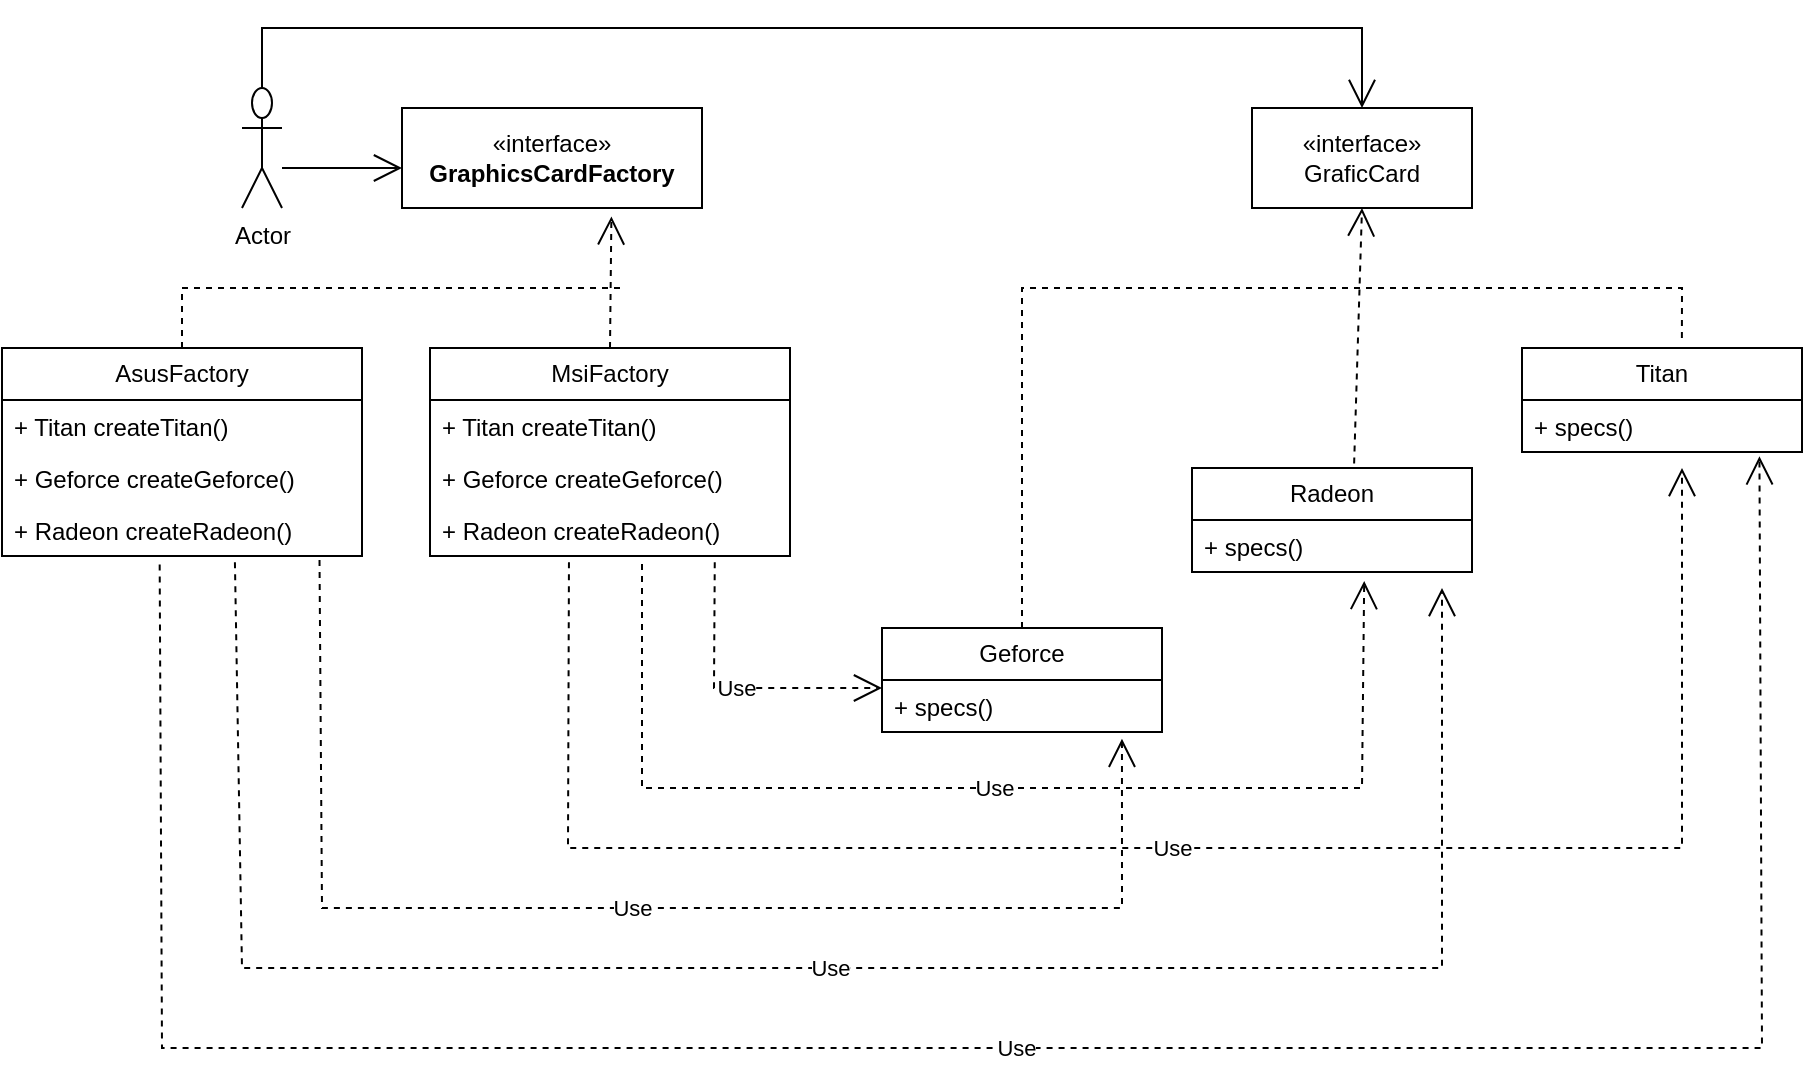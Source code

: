 <mxfile version="26.2.14">
  <diagram id="C5RBs43oDa-KdzZeNtuy" name="Page-1">
    <mxGraphModel dx="1853" dy="507" grid="1" gridSize="10" guides="1" tooltips="1" connect="1" arrows="1" fold="1" page="1" pageScale="1" pageWidth="827" pageHeight="1169" math="0" shadow="0">
      <root>
        <mxCell id="WIyWlLk6GJQsqaUBKTNV-0" />
        <mxCell id="WIyWlLk6GJQsqaUBKTNV-1" parent="WIyWlLk6GJQsqaUBKTNV-0" />
        <mxCell id="UdT3Eq24yxNsRVPchGhM-0" value="Actor" style="shape=umlActor;verticalLabelPosition=bottom;verticalAlign=top;html=1;" vertex="1" parent="WIyWlLk6GJQsqaUBKTNV-1">
          <mxGeometry x="40" y="250" width="20" height="60" as="geometry" />
        </mxCell>
        <mxCell id="UdT3Eq24yxNsRVPchGhM-1" value="«interface»&lt;br&gt;&lt;b&gt;GraphicsCardFactory&lt;/b&gt;" style="html=1;whiteSpace=wrap;" vertex="1" parent="WIyWlLk6GJQsqaUBKTNV-1">
          <mxGeometry x="120" y="260" width="150" height="50" as="geometry" />
        </mxCell>
        <mxCell id="UdT3Eq24yxNsRVPchGhM-4" value="" style="endArrow=open;endFill=1;endSize=12;html=1;rounded=0;" edge="1" parent="WIyWlLk6GJQsqaUBKTNV-1">
          <mxGeometry width="160" relative="1" as="geometry">
            <mxPoint x="60" y="290" as="sourcePoint" />
            <mxPoint x="120" y="290" as="targetPoint" />
          </mxGeometry>
        </mxCell>
        <mxCell id="UdT3Eq24yxNsRVPchGhM-14" value="AsusFactory" style="swimlane;fontStyle=0;childLayout=stackLayout;horizontal=1;startSize=26;fillColor=none;horizontalStack=0;resizeParent=1;resizeParentMax=0;resizeLast=0;collapsible=1;marginBottom=0;whiteSpace=wrap;html=1;" vertex="1" parent="WIyWlLk6GJQsqaUBKTNV-1">
          <mxGeometry x="-80" y="380" width="180" height="104" as="geometry" />
        </mxCell>
        <mxCell id="UdT3Eq24yxNsRVPchGhM-15" value="+ Titan createTitan()" style="text;strokeColor=none;fillColor=none;align=left;verticalAlign=top;spacingLeft=4;spacingRight=4;overflow=hidden;rotatable=0;points=[[0,0.5],[1,0.5]];portConstraint=eastwest;whiteSpace=wrap;html=1;" vertex="1" parent="UdT3Eq24yxNsRVPchGhM-14">
          <mxGeometry y="26" width="180" height="26" as="geometry" />
        </mxCell>
        <mxCell id="UdT3Eq24yxNsRVPchGhM-16" value="+ Geforce createGeforce()" style="text;strokeColor=none;fillColor=none;align=left;verticalAlign=top;spacingLeft=4;spacingRight=4;overflow=hidden;rotatable=0;points=[[0,0.5],[1,0.5]];portConstraint=eastwest;whiteSpace=wrap;html=1;" vertex="1" parent="UdT3Eq24yxNsRVPchGhM-14">
          <mxGeometry y="52" width="180" height="26" as="geometry" />
        </mxCell>
        <mxCell id="UdT3Eq24yxNsRVPchGhM-17" value="+ Radeon createRadeon()" style="text;strokeColor=none;fillColor=none;align=left;verticalAlign=top;spacingLeft=4;spacingRight=4;overflow=hidden;rotatable=0;points=[[0,0.5],[1,0.5]];portConstraint=eastwest;whiteSpace=wrap;html=1;" vertex="1" parent="UdT3Eq24yxNsRVPchGhM-14">
          <mxGeometry y="78" width="180" height="26" as="geometry" />
        </mxCell>
        <mxCell id="UdT3Eq24yxNsRVPchGhM-18" value="MsiFactory" style="swimlane;fontStyle=0;childLayout=stackLayout;horizontal=1;startSize=26;fillColor=none;horizontalStack=0;resizeParent=1;resizeParentMax=0;resizeLast=0;collapsible=1;marginBottom=0;whiteSpace=wrap;html=1;" vertex="1" parent="WIyWlLk6GJQsqaUBKTNV-1">
          <mxGeometry x="134" y="380" width="180" height="104" as="geometry" />
        </mxCell>
        <mxCell id="UdT3Eq24yxNsRVPchGhM-19" value="+ Titan createTitan()" style="text;strokeColor=none;fillColor=none;align=left;verticalAlign=top;spacingLeft=4;spacingRight=4;overflow=hidden;rotatable=0;points=[[0,0.5],[1,0.5]];portConstraint=eastwest;whiteSpace=wrap;html=1;" vertex="1" parent="UdT3Eq24yxNsRVPchGhM-18">
          <mxGeometry y="26" width="180" height="26" as="geometry" />
        </mxCell>
        <mxCell id="UdT3Eq24yxNsRVPchGhM-20" value="+ Geforce createGeforce()" style="text;strokeColor=none;fillColor=none;align=left;verticalAlign=top;spacingLeft=4;spacingRight=4;overflow=hidden;rotatable=0;points=[[0,0.5],[1,0.5]];portConstraint=eastwest;whiteSpace=wrap;html=1;" vertex="1" parent="UdT3Eq24yxNsRVPchGhM-18">
          <mxGeometry y="52" width="180" height="26" as="geometry" />
        </mxCell>
        <mxCell id="UdT3Eq24yxNsRVPchGhM-21" value="+ Radeon createRadeon()" style="text;strokeColor=none;fillColor=none;align=left;verticalAlign=top;spacingLeft=4;spacingRight=4;overflow=hidden;rotatable=0;points=[[0,0.5],[1,0.5]];portConstraint=eastwest;whiteSpace=wrap;html=1;" vertex="1" parent="UdT3Eq24yxNsRVPchGhM-18">
          <mxGeometry y="78" width="180" height="26" as="geometry" />
        </mxCell>
        <mxCell id="UdT3Eq24yxNsRVPchGhM-22" value="" style="endArrow=open;endFill=1;endSize=12;html=1;rounded=0;exitX=0.5;exitY=0;exitDx=0;exitDy=0;entryX=0.698;entryY=1.084;entryDx=0;entryDy=0;entryPerimeter=0;dashed=1;" edge="1" parent="WIyWlLk6GJQsqaUBKTNV-1" source="UdT3Eq24yxNsRVPchGhM-18" target="UdT3Eq24yxNsRVPchGhM-1">
          <mxGeometry width="160" relative="1" as="geometry">
            <mxPoint x="300" y="390" as="sourcePoint" />
            <mxPoint x="460" y="390" as="targetPoint" />
            <Array as="points" />
          </mxGeometry>
        </mxCell>
        <mxCell id="UdT3Eq24yxNsRVPchGhM-23" value="" style="endArrow=none;endFill=1;endSize=12;html=1;rounded=0;exitX=0.5;exitY=0;exitDx=0;exitDy=0;dashed=1;startFill=0;" edge="1" parent="WIyWlLk6GJQsqaUBKTNV-1" source="UdT3Eq24yxNsRVPchGhM-14">
          <mxGeometry width="160" relative="1" as="geometry">
            <mxPoint x="300" y="390" as="sourcePoint" />
            <mxPoint x="230" y="350" as="targetPoint" />
            <Array as="points">
              <mxPoint x="10" y="350" />
            </Array>
          </mxGeometry>
        </mxCell>
        <mxCell id="UdT3Eq24yxNsRVPchGhM-24" value="Geforce" style="swimlane;fontStyle=0;childLayout=stackLayout;horizontal=1;startSize=26;fillColor=none;horizontalStack=0;resizeParent=1;resizeParentMax=0;resizeLast=0;collapsible=1;marginBottom=0;whiteSpace=wrap;html=1;" vertex="1" parent="WIyWlLk6GJQsqaUBKTNV-1">
          <mxGeometry x="360" y="520" width="140" height="52" as="geometry" />
        </mxCell>
        <mxCell id="UdT3Eq24yxNsRVPchGhM-25" value="+ specs()" style="text;strokeColor=none;fillColor=none;align=left;verticalAlign=top;spacingLeft=4;spacingRight=4;overflow=hidden;rotatable=0;points=[[0,0.5],[1,0.5]];portConstraint=eastwest;whiteSpace=wrap;html=1;" vertex="1" parent="UdT3Eq24yxNsRVPchGhM-24">
          <mxGeometry y="26" width="140" height="26" as="geometry" />
        </mxCell>
        <mxCell id="UdT3Eq24yxNsRVPchGhM-28" value="«interface»&lt;br&gt;&lt;div&gt;GraficCard&lt;/div&gt;" style="html=1;whiteSpace=wrap;" vertex="1" parent="WIyWlLk6GJQsqaUBKTNV-1">
          <mxGeometry x="545" y="260" width="110" height="50" as="geometry" />
        </mxCell>
        <mxCell id="UdT3Eq24yxNsRVPchGhM-29" value="" style="endArrow=open;endFill=1;endSize=12;html=1;rounded=0;exitX=0.5;exitY=0;exitDx=0;exitDy=0;entryX=0.5;entryY=0;entryDx=0;entryDy=0;exitPerimeter=0;" edge="1" parent="WIyWlLk6GJQsqaUBKTNV-1" source="UdT3Eq24yxNsRVPchGhM-0" target="UdT3Eq24yxNsRVPchGhM-28">
          <mxGeometry width="160" relative="1" as="geometry">
            <mxPoint x="-70" y="210" as="sourcePoint" />
            <mxPoint x="90" y="210" as="targetPoint" />
            <Array as="points">
              <mxPoint x="50" y="220" />
              <mxPoint x="600" y="220" />
            </Array>
          </mxGeometry>
        </mxCell>
        <mxCell id="UdT3Eq24yxNsRVPchGhM-30" value="Radeon" style="swimlane;fontStyle=0;childLayout=stackLayout;horizontal=1;startSize=26;fillColor=none;horizontalStack=0;resizeParent=1;resizeParentMax=0;resizeLast=0;collapsible=1;marginBottom=0;whiteSpace=wrap;html=1;" vertex="1" parent="WIyWlLk6GJQsqaUBKTNV-1">
          <mxGeometry x="515" y="440" width="140" height="52" as="geometry" />
        </mxCell>
        <mxCell id="UdT3Eq24yxNsRVPchGhM-31" value="+ specs()" style="text;strokeColor=none;fillColor=none;align=left;verticalAlign=top;spacingLeft=4;spacingRight=4;overflow=hidden;rotatable=0;points=[[0,0.5],[1,0.5]];portConstraint=eastwest;whiteSpace=wrap;html=1;" vertex="1" parent="UdT3Eq24yxNsRVPchGhM-30">
          <mxGeometry y="26" width="140" height="26" as="geometry" />
        </mxCell>
        <mxCell id="UdT3Eq24yxNsRVPchGhM-32" value="Titan" style="swimlane;fontStyle=0;childLayout=stackLayout;horizontal=1;startSize=26;fillColor=none;horizontalStack=0;resizeParent=1;resizeParentMax=0;resizeLast=0;collapsible=1;marginBottom=0;whiteSpace=wrap;html=1;" vertex="1" parent="WIyWlLk6GJQsqaUBKTNV-1">
          <mxGeometry x="680" y="380" width="140" height="52" as="geometry" />
        </mxCell>
        <mxCell id="UdT3Eq24yxNsRVPchGhM-33" value="+ specs()" style="text;strokeColor=none;fillColor=none;align=left;verticalAlign=top;spacingLeft=4;spacingRight=4;overflow=hidden;rotatable=0;points=[[0,0.5],[1,0.5]];portConstraint=eastwest;whiteSpace=wrap;html=1;" vertex="1" parent="UdT3Eq24yxNsRVPchGhM-32">
          <mxGeometry y="26" width="140" height="26" as="geometry" />
        </mxCell>
        <mxCell id="UdT3Eq24yxNsRVPchGhM-34" value="" style="endArrow=none;endFill=1;endSize=12;html=1;rounded=0;exitX=0.5;exitY=0;exitDx=0;exitDy=0;startFill=0;dashed=1;entryX=0.571;entryY=-0.044;entryDx=0;entryDy=0;entryPerimeter=0;" edge="1" parent="WIyWlLk6GJQsqaUBKTNV-1" source="UdT3Eq24yxNsRVPchGhM-24" target="UdT3Eq24yxNsRVPchGhM-32">
          <mxGeometry width="160" relative="1" as="geometry">
            <mxPoint x="270" y="320" as="sourcePoint" />
            <mxPoint x="760" y="350" as="targetPoint" />
            <Array as="points">
              <mxPoint x="430" y="350" />
              <mxPoint x="760" y="350" />
            </Array>
          </mxGeometry>
        </mxCell>
        <mxCell id="UdT3Eq24yxNsRVPchGhM-35" value="" style="endArrow=open;endFill=1;endSize=12;html=1;rounded=0;exitX=0.579;exitY=-0.044;exitDx=0;exitDy=0;exitPerimeter=0;entryX=0.5;entryY=1;entryDx=0;entryDy=0;dashed=1;" edge="1" parent="WIyWlLk6GJQsqaUBKTNV-1" source="UdT3Eq24yxNsRVPchGhM-30" target="UdT3Eq24yxNsRVPchGhM-28">
          <mxGeometry width="160" relative="1" as="geometry">
            <mxPoint x="270" y="320" as="sourcePoint" />
            <mxPoint x="430" y="320" as="targetPoint" />
          </mxGeometry>
        </mxCell>
        <mxCell id="UdT3Eq24yxNsRVPchGhM-40" value="Use" style="endArrow=open;endSize=12;dashed=1;html=1;rounded=0;exitX=0.791;exitY=1.12;exitDx=0;exitDy=0;exitPerimeter=0;" edge="1" parent="WIyWlLk6GJQsqaUBKTNV-1" source="UdT3Eq24yxNsRVPchGhM-21">
          <mxGeometry width="160" relative="1" as="geometry">
            <mxPoint x="330" y="440" as="sourcePoint" />
            <mxPoint x="360" y="550" as="targetPoint" />
            <Array as="points">
              <mxPoint x="276" y="550" />
            </Array>
          </mxGeometry>
        </mxCell>
        <mxCell id="UdT3Eq24yxNsRVPchGhM-41" value="Use" style="endArrow=open;endSize=12;dashed=1;html=1;rounded=0;entryX=0.615;entryY=1.174;entryDx=0;entryDy=0;entryPerimeter=0;" edge="1" parent="WIyWlLk6GJQsqaUBKTNV-1" target="UdT3Eq24yxNsRVPchGhM-31">
          <mxGeometry width="160" relative="1" as="geometry">
            <mxPoint x="240" y="488" as="sourcePoint" />
            <mxPoint x="490" y="440" as="targetPoint" />
            <Array as="points">
              <mxPoint x="240" y="600" />
              <mxPoint x="600" y="600" />
            </Array>
          </mxGeometry>
        </mxCell>
        <mxCell id="UdT3Eq24yxNsRVPchGhM-42" value="Use" style="endArrow=open;endSize=12;dashed=1;html=1;rounded=0;exitX=0.386;exitY=1.12;exitDx=0;exitDy=0;exitPerimeter=0;" edge="1" parent="WIyWlLk6GJQsqaUBKTNV-1" source="UdT3Eq24yxNsRVPchGhM-21">
          <mxGeometry width="160" relative="1" as="geometry">
            <mxPoint x="330" y="440" as="sourcePoint" />
            <mxPoint x="760" y="440" as="targetPoint" />
            <Array as="points">
              <mxPoint x="203" y="630" />
              <mxPoint x="760" y="630" />
            </Array>
          </mxGeometry>
        </mxCell>
        <mxCell id="UdT3Eq24yxNsRVPchGhM-43" value="Use" style="endArrow=open;endSize=12;dashed=1;html=1;rounded=0;exitX=0.882;exitY=1.075;exitDx=0;exitDy=0;exitPerimeter=0;entryX=0.857;entryY=1.129;entryDx=0;entryDy=0;entryPerimeter=0;" edge="1" parent="WIyWlLk6GJQsqaUBKTNV-1" source="UdT3Eq24yxNsRVPchGhM-17" target="UdT3Eq24yxNsRVPchGhM-25">
          <mxGeometry width="160" relative="1" as="geometry">
            <mxPoint x="330" y="560" as="sourcePoint" />
            <mxPoint x="490" y="560" as="targetPoint" />
            <Array as="points">
              <mxPoint x="80" y="660" />
              <mxPoint x="480" y="660" />
            </Array>
          </mxGeometry>
        </mxCell>
        <mxCell id="UdT3Eq24yxNsRVPchGhM-44" value="Use" style="endArrow=open;endSize=12;dashed=1;html=1;rounded=0;exitX=0.647;exitY=1.12;exitDx=0;exitDy=0;exitPerimeter=0;" edge="1" parent="WIyWlLk6GJQsqaUBKTNV-1" source="UdT3Eq24yxNsRVPchGhM-17">
          <mxGeometry width="160" relative="1" as="geometry">
            <mxPoint x="330" y="560" as="sourcePoint" />
            <mxPoint x="640" y="500" as="targetPoint" />
            <Array as="points">
              <mxPoint x="40" y="690" />
              <mxPoint x="640" y="690" />
            </Array>
          </mxGeometry>
        </mxCell>
        <mxCell id="UdT3Eq24yxNsRVPchGhM-45" value="Use" style="endArrow=open;endSize=12;dashed=1;html=1;rounded=0;exitX=0.438;exitY=1.165;exitDx=0;exitDy=0;exitPerimeter=0;entryX=0.848;entryY=1.084;entryDx=0;entryDy=0;entryPerimeter=0;" edge="1" parent="WIyWlLk6GJQsqaUBKTNV-1" source="UdT3Eq24yxNsRVPchGhM-17" target="UdT3Eq24yxNsRVPchGhM-33">
          <mxGeometry width="160" relative="1" as="geometry">
            <mxPoint x="330" y="560" as="sourcePoint" />
            <mxPoint x="490" y="560" as="targetPoint" />
            <Array as="points">
              <mxPoint y="730" />
              <mxPoint x="800" y="730" />
            </Array>
          </mxGeometry>
        </mxCell>
      </root>
    </mxGraphModel>
  </diagram>
</mxfile>
